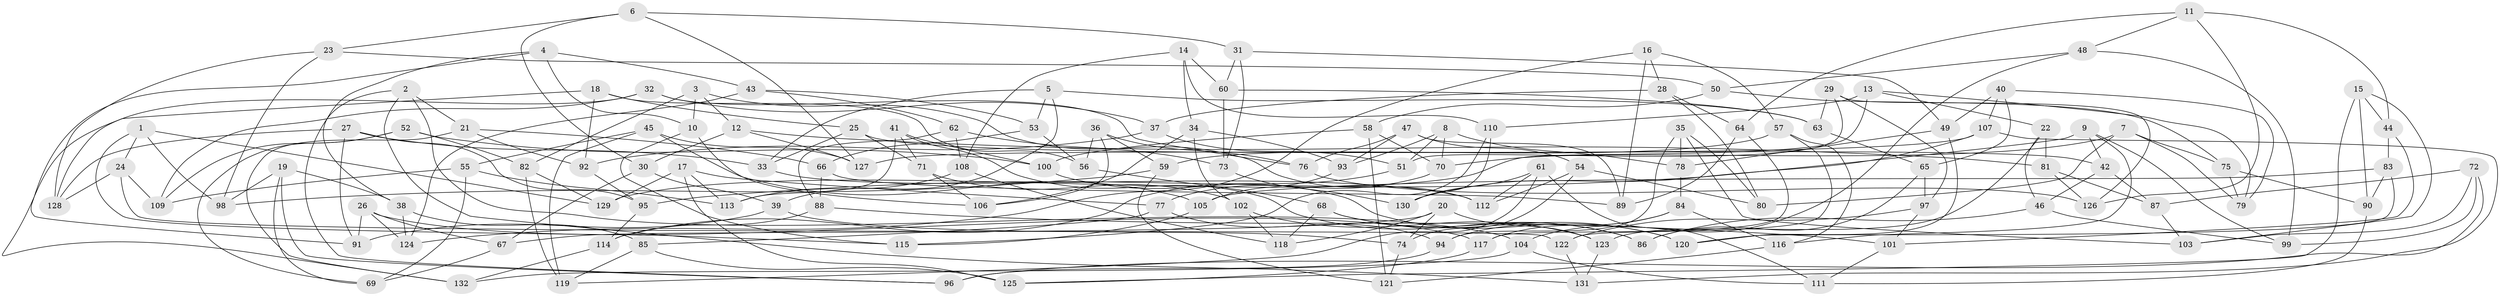 // Generated by graph-tools (version 1.1) at 2025/58/03/09/25 04:58:47]
// undirected, 132 vertices, 264 edges
graph export_dot {
graph [start="1"]
  node [color=gray90,style=filled];
  1;
  2;
  3;
  4;
  5;
  6;
  7;
  8;
  9;
  10;
  11;
  12;
  13;
  14;
  15;
  16;
  17;
  18;
  19;
  20;
  21;
  22;
  23;
  24;
  25;
  26;
  27;
  28;
  29;
  30;
  31;
  32;
  33;
  34;
  35;
  36;
  37;
  38;
  39;
  40;
  41;
  42;
  43;
  44;
  45;
  46;
  47;
  48;
  49;
  50;
  51;
  52;
  53;
  54;
  55;
  56;
  57;
  58;
  59;
  60;
  61;
  62;
  63;
  64;
  65;
  66;
  67;
  68;
  69;
  70;
  71;
  72;
  73;
  74;
  75;
  76;
  77;
  78;
  79;
  80;
  81;
  82;
  83;
  84;
  85;
  86;
  87;
  88;
  89;
  90;
  91;
  92;
  93;
  94;
  95;
  96;
  97;
  98;
  99;
  100;
  101;
  102;
  103;
  104;
  105;
  106;
  107;
  108;
  109;
  110;
  111;
  112;
  113;
  114;
  115;
  116;
  117;
  118;
  119;
  120;
  121;
  122;
  123;
  124;
  125;
  126;
  127;
  128;
  129;
  130;
  131;
  132;
  1 -- 115;
  1 -- 24;
  1 -- 98;
  1 -- 129;
  2 -- 21;
  2 -- 131;
  2 -- 96;
  2 -- 104;
  3 -- 82;
  3 -- 12;
  3 -- 10;
  3 -- 112;
  4 -- 10;
  4 -- 91;
  4 -- 38;
  4 -- 43;
  5 -- 33;
  5 -- 53;
  5 -- 39;
  5 -- 63;
  6 -- 31;
  6 -- 30;
  6 -- 23;
  6 -- 127;
  7 -- 75;
  7 -- 70;
  7 -- 80;
  7 -- 79;
  8 -- 51;
  8 -- 93;
  8 -- 70;
  8 -- 78;
  9 -- 116;
  9 -- 99;
  9 -- 95;
  9 -- 42;
  10 -- 115;
  10 -- 106;
  11 -- 126;
  11 -- 44;
  11 -- 48;
  11 -- 64;
  12 -- 30;
  12 -- 81;
  12 -- 127;
  13 -- 129;
  13 -- 79;
  13 -- 22;
  13 -- 110;
  14 -- 108;
  14 -- 110;
  14 -- 34;
  14 -- 60;
  15 -- 103;
  15 -- 90;
  15 -- 125;
  15 -- 44;
  16 -- 124;
  16 -- 28;
  16 -- 57;
  16 -- 89;
  17 -- 129;
  17 -- 113;
  17 -- 125;
  17 -- 77;
  18 -- 56;
  18 -- 128;
  18 -- 25;
  18 -- 92;
  19 -- 69;
  19 -- 96;
  19 -- 98;
  19 -- 38;
  20 -- 67;
  20 -- 123;
  20 -- 118;
  20 -- 74;
  21 -- 66;
  21 -- 132;
  21 -- 92;
  22 -- 123;
  22 -- 46;
  22 -- 81;
  23 -- 128;
  23 -- 50;
  23 -- 98;
  24 -- 122;
  24 -- 109;
  24 -- 128;
  25 -- 71;
  25 -- 33;
  25 -- 42;
  26 -- 124;
  26 -- 91;
  26 -- 117;
  26 -- 67;
  27 -- 95;
  27 -- 33;
  27 -- 128;
  27 -- 91;
  28 -- 37;
  28 -- 64;
  28 -- 80;
  29 -- 51;
  29 -- 63;
  29 -- 97;
  29 -- 126;
  30 -- 67;
  30 -- 39;
  31 -- 60;
  31 -- 73;
  31 -- 49;
  32 -- 132;
  32 -- 109;
  32 -- 76;
  32 -- 37;
  33 -- 112;
  34 -- 102;
  34 -- 106;
  34 -- 93;
  35 -- 80;
  35 -- 94;
  35 -- 78;
  35 -- 103;
  36 -- 106;
  36 -- 56;
  36 -- 59;
  36 -- 76;
  37 -- 51;
  37 -- 92;
  38 -- 85;
  38 -- 124;
  39 -- 91;
  39 -- 74;
  40 -- 49;
  40 -- 107;
  40 -- 79;
  40 -- 65;
  41 -- 100;
  41 -- 86;
  41 -- 71;
  41 -- 113;
  42 -- 46;
  42 -- 87;
  43 -- 62;
  43 -- 53;
  43 -- 124;
  44 -- 83;
  44 -- 101;
  45 -- 119;
  45 -- 55;
  45 -- 105;
  45 -- 127;
  46 -- 86;
  46 -- 99;
  47 -- 93;
  47 -- 54;
  47 -- 89;
  47 -- 76;
  48 -- 104;
  48 -- 50;
  48 -- 99;
  49 -- 120;
  49 -- 78;
  50 -- 75;
  50 -- 58;
  51 -- 114;
  52 -- 82;
  52 -- 100;
  52 -- 69;
  52 -- 109;
  53 -- 56;
  53 -- 66;
  54 -- 80;
  54 -- 74;
  54 -- 112;
  55 -- 109;
  55 -- 69;
  55 -- 113;
  56 -- 68;
  57 -- 59;
  57 -- 122;
  57 -- 116;
  58 -- 70;
  58 -- 100;
  58 -- 121;
  59 -- 98;
  59 -- 121;
  60 -- 73;
  60 -- 63;
  61 -- 112;
  61 -- 119;
  61 -- 111;
  61 -- 130;
  62 -- 88;
  62 -- 73;
  62 -- 108;
  63 -- 65;
  64 -- 117;
  64 -- 89;
  65 -- 97;
  65 -- 86;
  66 -- 89;
  66 -- 88;
  67 -- 69;
  68 -- 86;
  68 -- 118;
  68 -- 120;
  70 -- 77;
  71 -- 106;
  71 -- 102;
  72 -- 99;
  72 -- 103;
  72 -- 96;
  72 -- 87;
  73 -- 130;
  74 -- 121;
  75 -- 90;
  75 -- 79;
  76 -- 126;
  77 -- 94;
  77 -- 85;
  78 -- 84;
  81 -- 87;
  81 -- 126;
  82 -- 129;
  82 -- 119;
  83 -- 120;
  83 -- 105;
  83 -- 90;
  84 -- 94;
  84 -- 117;
  84 -- 116;
  85 -- 125;
  85 -- 119;
  87 -- 103;
  88 -- 101;
  88 -- 114;
  90 -- 111;
  92 -- 95;
  93 -- 105;
  94 -- 96;
  95 -- 114;
  97 -- 101;
  97 -- 122;
  100 -- 120;
  101 -- 111;
  102 -- 118;
  102 -- 123;
  104 -- 111;
  104 -- 132;
  105 -- 115;
  107 -- 131;
  107 -- 130;
  107 -- 127;
  108 -- 118;
  108 -- 113;
  110 -- 115;
  110 -- 130;
  114 -- 132;
  116 -- 121;
  117 -- 125;
  122 -- 131;
  123 -- 131;
}
